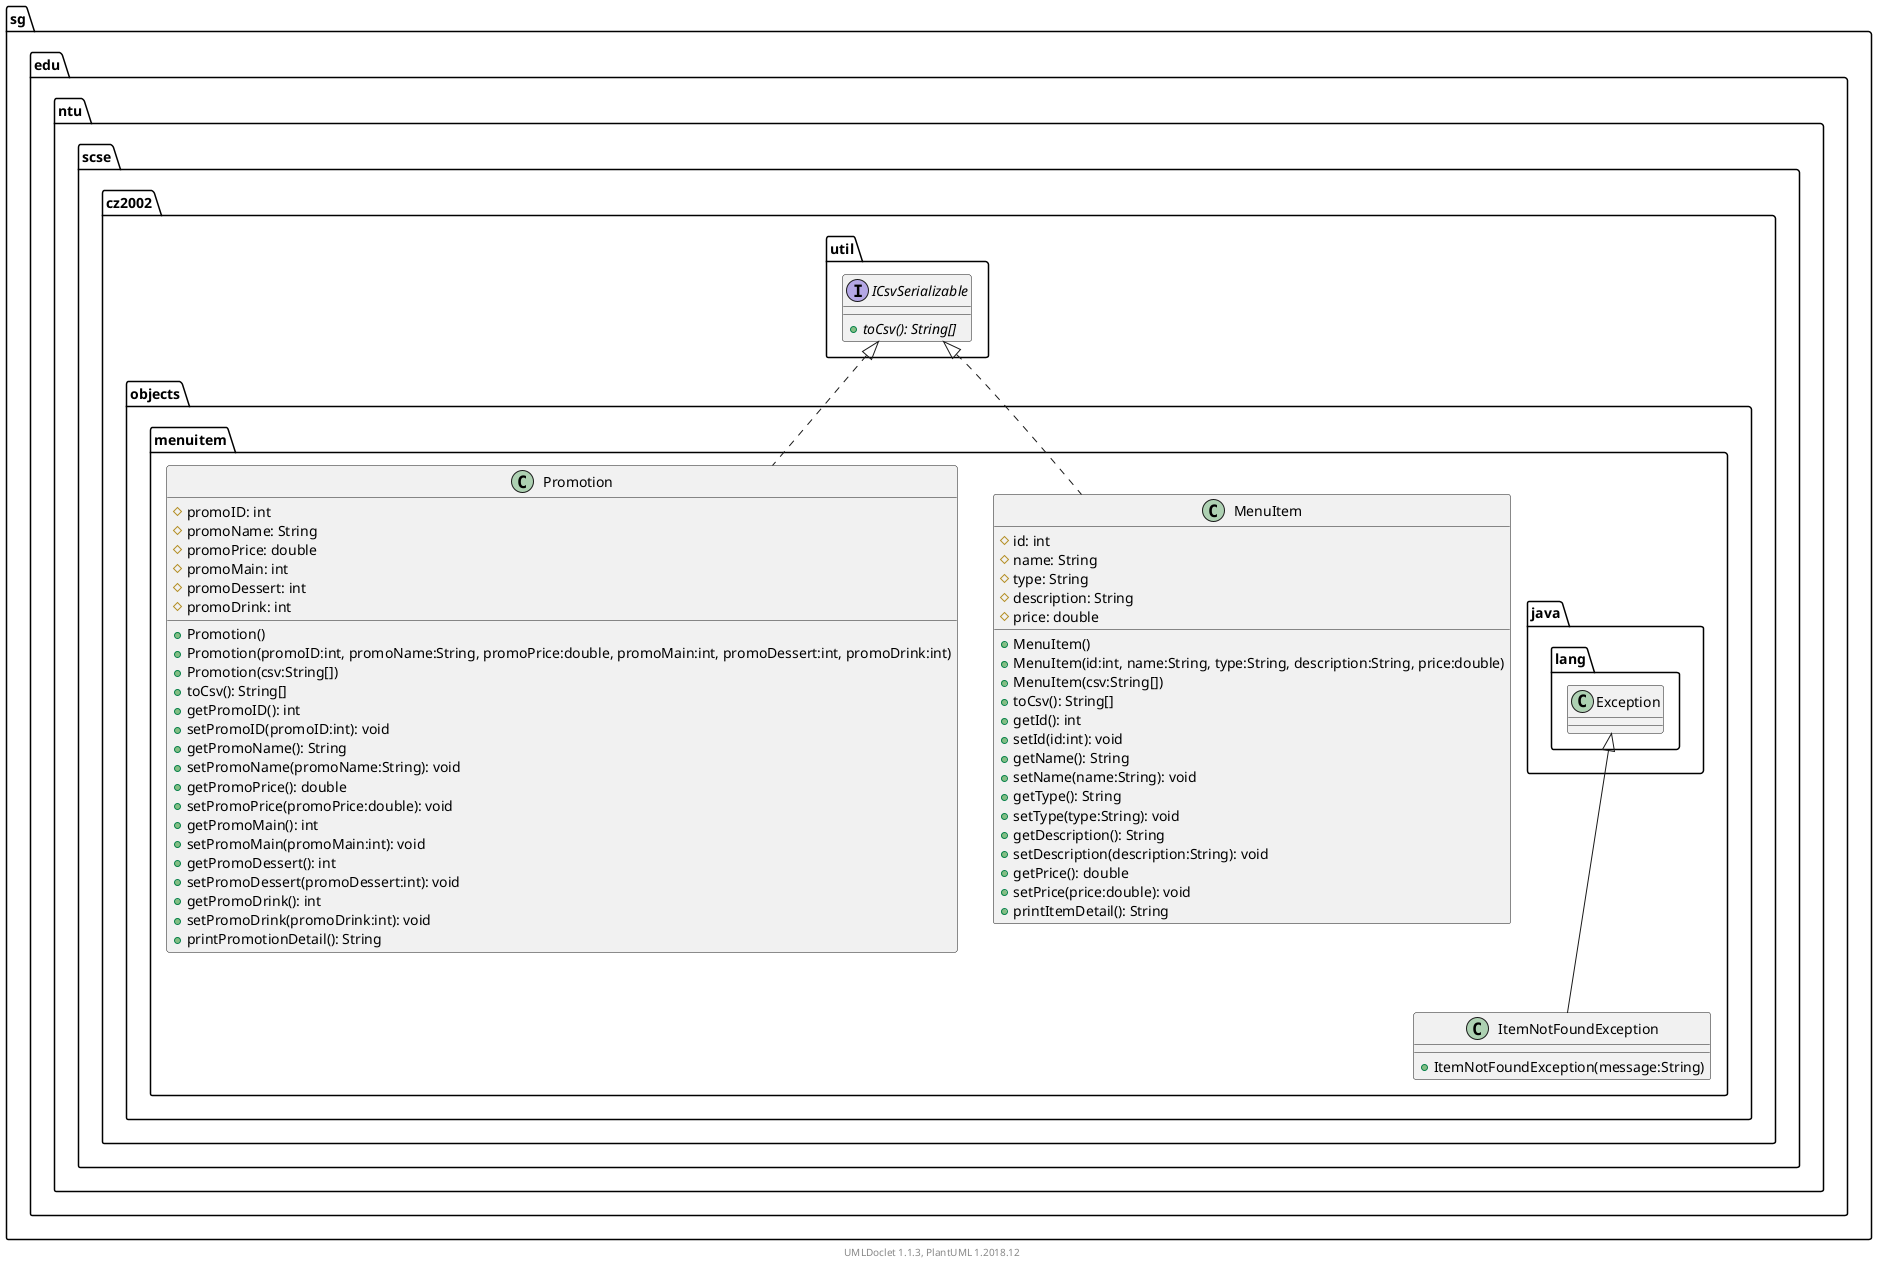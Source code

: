 @startuml

    namespace sg.edu.ntu.scse.cz2002.objects.menuitem {

        class MenuItem [[../sg/edu/ntu/scse/cz2002/objects/menuitem/MenuItem.html]] {
            #id: int
            #name: String
            #type: String
            #description: String
            #price: double
            +MenuItem()
            +MenuItem(id:int, name:String, type:String, description:String, price:double)
            +MenuItem(csv:String[])
            +toCsv(): String[]
            +getId(): int
            +setId(id:int): void
            +getName(): String
            +setName(name:String): void
            +getType(): String
            +setType(type:String): void
            +getDescription(): String
            +setDescription(description:String): void
            +getPrice(): double
            +setPrice(price:double): void
            +printItemDetail(): String
        }

        class ItemNotFoundException [[../sg/edu/ntu/scse/cz2002/objects/menuitem/ItemNotFoundException.html]] {
            +ItemNotFoundException(message:String)
        }

        class Promotion [[../sg/edu/ntu/scse/cz2002/objects/menuitem/Promotion.html]] {
            #promoID: int
            #promoName: String
            #promoPrice: double
            #promoMain: int
            #promoDessert: int
            #promoDrink: int
            +Promotion()
            +Promotion(promoID:int, promoName:String, promoPrice:double, promoMain:int, promoDessert:int, promoDrink:int)
            +Promotion(csv:String[])
            +toCsv(): String[]
            +getPromoID(): int
            +setPromoID(promoID:int): void
            +getPromoName(): String
            +setPromoName(promoName:String): void
            +getPromoPrice(): double
            +setPromoPrice(promoPrice:double): void
            +getPromoMain(): int
            +setPromoMain(promoMain:int): void
            +getPromoDessert(): int
            +setPromoDessert(promoDessert:int): void
            +getPromoDrink(): int
            +setPromoDrink(promoDrink:int): void
            +printPromotionDetail(): String
        }

        interface sg.edu.ntu.scse.cz2002.util.ICsvSerializable {
            {abstract} +toCsv(): String[]
        }
        sg.edu.ntu.scse.cz2002.util.ICsvSerializable <|.. MenuItem

        class java.lang.Exception
        java.lang.Exception <|-- ItemNotFoundException

        sg.edu.ntu.scse.cz2002.util.ICsvSerializable <|.. Promotion

    }


    center footer UMLDoclet 1.1.3, PlantUML 1.2018.12
@enduml
